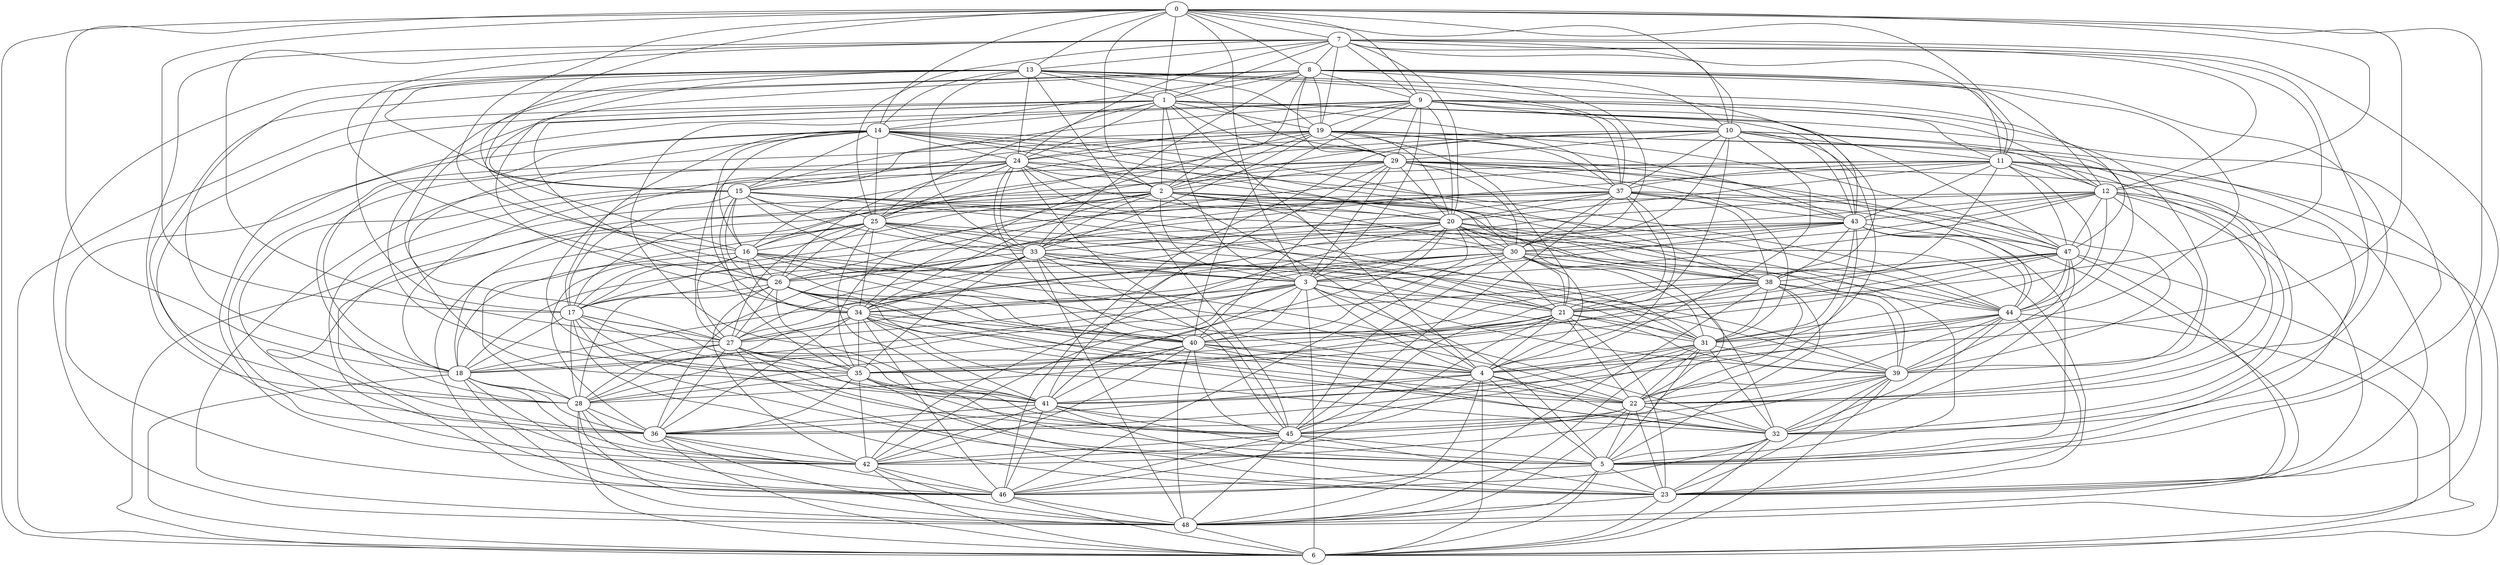 graph G {
0;
1;
2;
3;
4;
5;
6;
7;
8;
9;
10;
11;
12;
13;
14;
15;
16;
17;
18;
19;
20;
21;
22;
23;
24;
25;
26;
27;
28;
29;
30;
31;
32;
33;
34;
35;
36;
37;
38;
39;
40;
41;
42;
43;
44;
45;
46;
47;
48;
0--1 ;
0--2 ;
0--3 ;
0--4 ;
0--5 ;
0--6 ;
0--7 ;
0--8 ;
0--9 ;
0--10 ;
0--11 ;
0--12 ;
0--13 ;
0--14 ;
0--15 ;
0--16 ;
0--17 ;
0--18 ;
7--19 ;
7--20 ;
7--21 ;
7--22 ;
7--23 ;
7--13 ;
7--8 ;
7--9 ;
7--10 ;
7--11 ;
7--12 ;
7--1 ;
7--24 ;
7--25 ;
7--26 ;
7--27 ;
7--28 ;
8--29 ;
8--30 ;
8--31 ;
8--32 ;
8--1 ;
8--14 ;
8--9 ;
8--10 ;
8--11 ;
8--12 ;
8--19 ;
8--2 ;
8--33 ;
8--34 ;
8--35 ;
8--36 ;
9--37 ;
9--38 ;
9--39 ;
9--19 ;
9--24 ;
9--15 ;
9--10 ;
9--11 ;
9--12 ;
9--29 ;
9--20 ;
9--3 ;
9--40 ;
9--41 ;
9--42 ;
10--43 ;
10--44 ;
10--29 ;
10--2 ;
10--25 ;
10--16 ;
10--11 ;
10--12 ;
10--37 ;
10--30 ;
10--21 ;
10--4 ;
10--45 ;
10--46 ;
11--47 ;
11--37 ;
11--20 ;
11--33 ;
11--26 ;
11--17 ;
11--12 ;
11--43 ;
11--38 ;
11--31 ;
11--22 ;
11--5 ;
11--48 ;
12--43 ;
12--30 ;
12--3 ;
12--34 ;
12--27 ;
12--18 ;
12--47 ;
12--44 ;
12--39 ;
12--32 ;
12--23 ;
12--6 ;
13--24 ;
13--33 ;
13--40 ;
13--45 ;
13--48 ;
13--1 ;
13--19 ;
13--29 ;
13--37 ;
13--43 ;
13--47 ;
13--14 ;
13--15 ;
13--16 ;
13--17 ;
13--18 ;
1--2 ;
1--3 ;
1--4 ;
1--5 ;
1--6 ;
1--14 ;
1--19 ;
1--29 ;
1--37 ;
1--43 ;
1--47 ;
1--24 ;
1--25 ;
1--26 ;
1--27 ;
1--28 ;
19--20 ;
19--21 ;
19--22 ;
19--23 ;
19--24 ;
19--15 ;
19--29 ;
19--37 ;
19--43 ;
19--47 ;
19--2 ;
19--33 ;
19--34 ;
19--35 ;
19--36 ;
29--30 ;
29--31 ;
29--32 ;
29--2 ;
29--25 ;
29--16 ;
29--37 ;
29--43 ;
29--47 ;
29--20 ;
29--3 ;
29--40 ;
29--41 ;
29--42 ;
37--38 ;
37--39 ;
37--20 ;
37--33 ;
37--26 ;
37--17 ;
37--43 ;
37--47 ;
37--30 ;
37--21 ;
37--4 ;
37--45 ;
37--46 ;
43--44 ;
43--30 ;
43--3 ;
43--34 ;
43--27 ;
43--18 ;
43--47 ;
43--38 ;
43--31 ;
43--22 ;
43--5 ;
43--48 ;
47--38 ;
47--21 ;
47--40 ;
47--35 ;
47--28 ;
47--44 ;
47--39 ;
47--32 ;
47--23 ;
47--6 ;
14--25 ;
14--34 ;
14--41 ;
14--46 ;
14--24 ;
14--2 ;
14--20 ;
14--30 ;
14--38 ;
14--44 ;
14--15 ;
14--16 ;
14--17 ;
14--18 ;
24--33 ;
24--40 ;
24--45 ;
24--48 ;
24--15 ;
24--2 ;
24--20 ;
24--30 ;
24--38 ;
24--44 ;
24--25 ;
24--26 ;
24--27 ;
24--28 ;
2--3 ;
2--4 ;
2--5 ;
2--6 ;
2--25 ;
2--16 ;
2--20 ;
2--30 ;
2--38 ;
2--44 ;
2--33 ;
2--34 ;
2--35 ;
2--36 ;
20--21 ;
20--22 ;
20--23 ;
20--33 ;
20--26 ;
20--17 ;
20--30 ;
20--38 ;
20--44 ;
20--3 ;
20--40 ;
20--41 ;
20--42 ;
30--31 ;
30--32 ;
30--3 ;
30--34 ;
30--27 ;
30--18 ;
30--38 ;
30--44 ;
30--21 ;
30--4 ;
30--45 ;
30--46 ;
38--39 ;
38--21 ;
38--40 ;
38--35 ;
38--28 ;
38--44 ;
38--31 ;
38--22 ;
38--5 ;
38--48 ;
44--31 ;
44--4 ;
44--41 ;
44--36 ;
44--39 ;
44--32 ;
44--23 ;
44--6 ;
15--26 ;
15--35 ;
15--42 ;
15--25 ;
15--33 ;
15--3 ;
15--21 ;
15--31 ;
15--39 ;
15--16 ;
15--17 ;
15--18 ;
25--34 ;
25--41 ;
25--46 ;
25--16 ;
25--33 ;
25--3 ;
25--21 ;
25--31 ;
25--39 ;
25--26 ;
25--27 ;
25--28 ;
33--40 ;
33--45 ;
33--48 ;
33--26 ;
33--17 ;
33--3 ;
33--21 ;
33--31 ;
33--39 ;
33--34 ;
33--35 ;
33--36 ;
3--4 ;
3--5 ;
3--6 ;
3--34 ;
3--27 ;
3--18 ;
3--21 ;
3--31 ;
3--39 ;
3--40 ;
3--41 ;
3--42 ;
21--22 ;
21--23 ;
21--40 ;
21--35 ;
21--28 ;
21--31 ;
21--39 ;
21--4 ;
21--45 ;
21--46 ;
31--32 ;
31--4 ;
31--41 ;
31--36 ;
31--39 ;
31--22 ;
31--5 ;
31--48 ;
39--22 ;
39--45 ;
39--42 ;
39--32 ;
39--23 ;
39--6 ;
16--27 ;
16--36 ;
16--26 ;
16--34 ;
16--40 ;
16--4 ;
16--22 ;
16--32 ;
16--17 ;
16--18 ;
26--35 ;
26--42 ;
26--17 ;
26--34 ;
26--40 ;
26--4 ;
26--22 ;
26--32 ;
26--27 ;
26--28 ;
34--41 ;
34--46 ;
34--27 ;
34--18 ;
34--40 ;
34--4 ;
34--22 ;
34--32 ;
34--35 ;
34--36 ;
40--45 ;
40--48 ;
40--35 ;
40--28 ;
40--4 ;
40--22 ;
40--32 ;
40--41 ;
40--42 ;
4--5 ;
4--6 ;
4--41 ;
4--36 ;
4--22 ;
4--32 ;
4--45 ;
4--46 ;
22--23 ;
22--45 ;
22--42 ;
22--32 ;
22--5 ;
22--48 ;
32--5 ;
32--46 ;
32--23 ;
32--6 ;
17--28 ;
17--27 ;
17--35 ;
17--41 ;
17--45 ;
17--5 ;
17--23 ;
17--18 ;
27--36 ;
27--18 ;
27--35 ;
27--41 ;
27--45 ;
27--5 ;
27--23 ;
27--28 ;
35--42 ;
35--28 ;
35--41 ;
35--45 ;
35--5 ;
35--23 ;
35--36 ;
41--46 ;
41--36 ;
41--45 ;
41--5 ;
41--23 ;
41--42 ;
45--48 ;
45--42 ;
45--5 ;
45--23 ;
45--46 ;
5--6 ;
5--46 ;
5--23 ;
5--48 ;
23--48 ;
23--6 ;
18--28 ;
18--36 ;
18--42 ;
18--46 ;
18--48 ;
18--6 ;
28--36 ;
28--42 ;
28--46 ;
28--48 ;
28--6 ;
36--42 ;
36--46 ;
36--48 ;
36--6 ;
42--46 ;
42--48 ;
42--6 ;
46--48 ;
46--6 ;
48--6 ;
}

